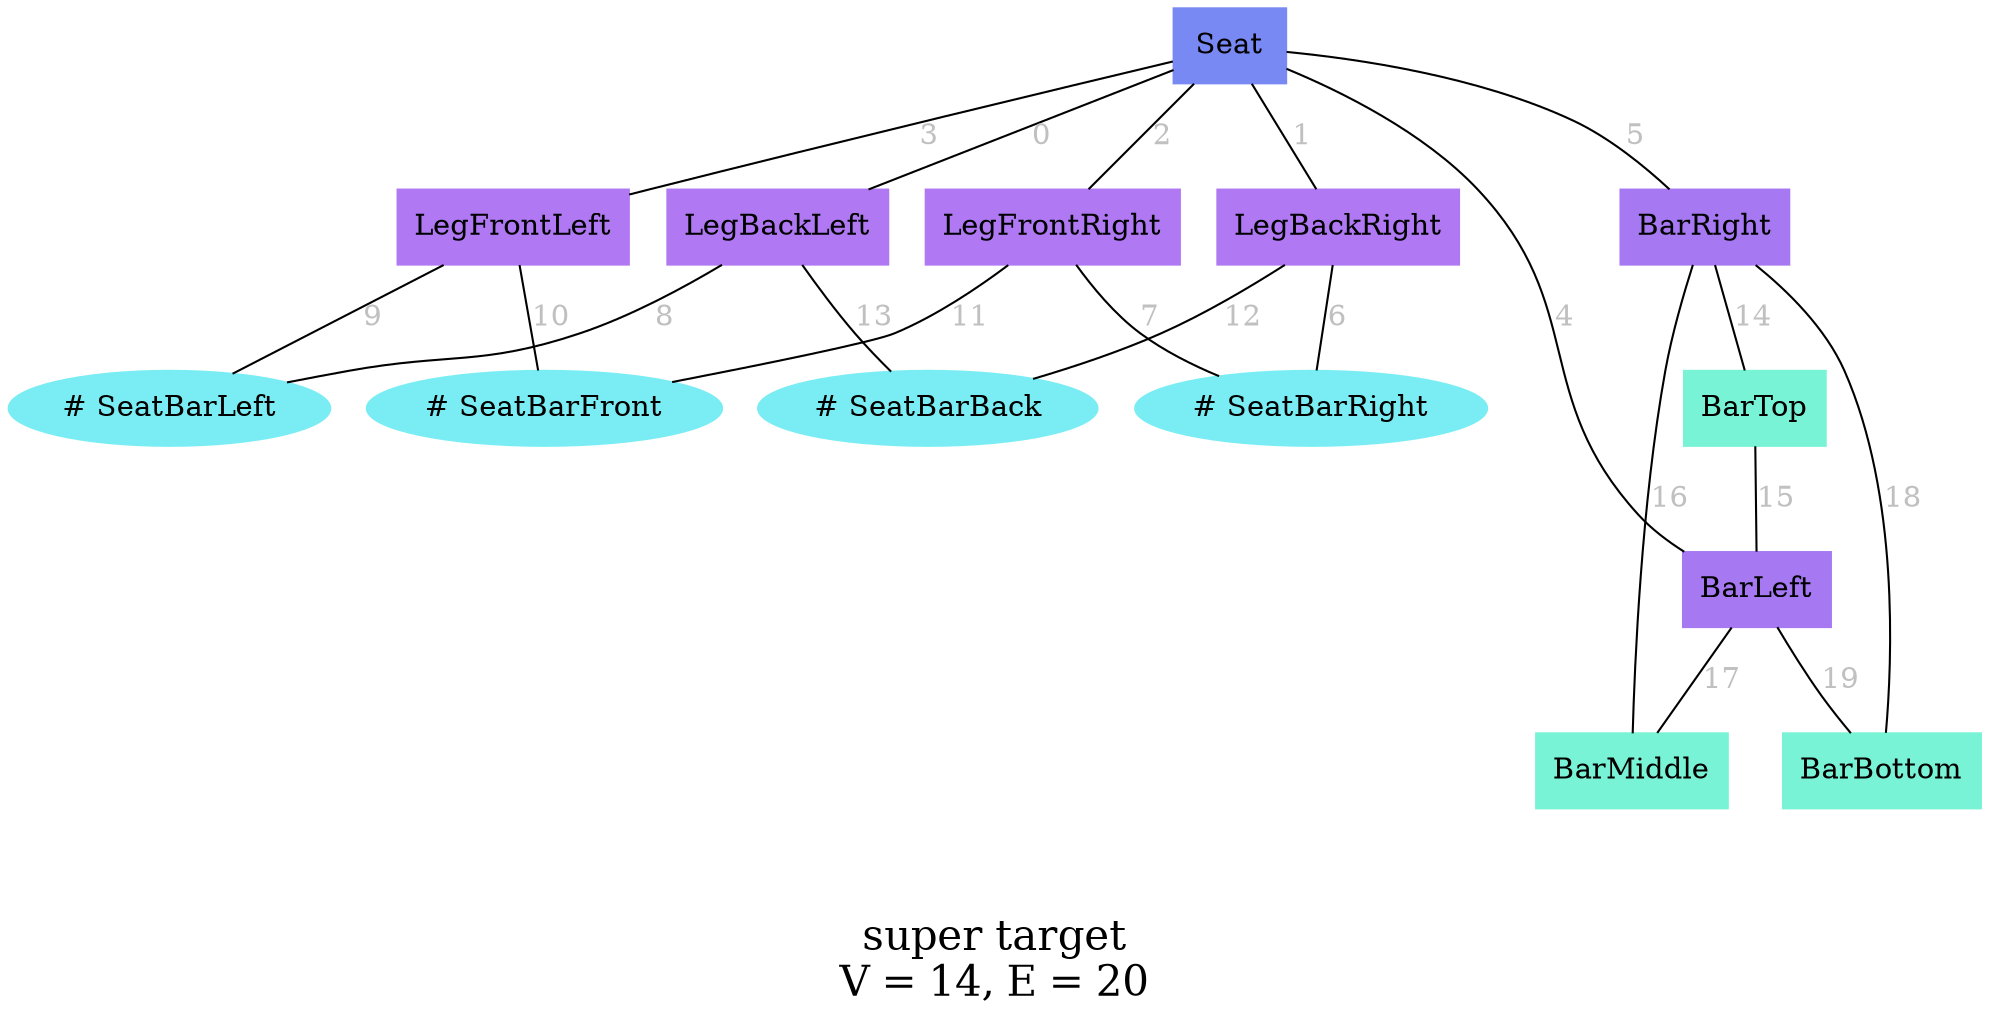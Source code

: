 graph G{
	node [ fontcolor = black, color = white, style = filled ];
	0 [label = "Seat", color = "#7989F3", shape = rectangle];
	1 [label = "LegFrontLeft", color = "#B079F3", shape = rectangle];
	2 [label = "BarRight", color = "#A679F3", shape = rectangle];
	3 [label = "BarTop", color = "#79F3D6", shape = rectangle];
	4 [label = "LegBackLeft", color = "#B079F3", shape = rectangle];
	5 [label = "LegBackRight", color = "#B079F3", shape = rectangle];
	6 [label = "LegFrontRight", color = "#B079F3", shape = rectangle];
	7 [label = "BarLeft", color = "#A679F3", shape = rectangle];
	8 [label = "BarMiddle", color = "#79F3D6", shape = rectangle];
	9 [label = "BarBottom", color = "#79F3D6", shape = rectangle];
	10 [label = "# SeatBarRight", color = "#79EDF3", shape = ellipse];
	11 [label = "# SeatBarLeft", color = "#79EDF3", shape = ellipse];
	12 [label = "# SeatBarFront", color = "#79EDF3", shape = ellipse];
	13 [label = "# SeatBarBack", color = "#79EDF3", shape = ellipse];
	"0" -- "4" [color="black",label="0",fontcolor="gray"] ;
	"0" -- "5" [color="black",label="1",fontcolor="gray"] ;
	"0" -- "6" [color="black",label="2",fontcolor="gray"] ;
	"0" -- "1" [color="black",label="3",fontcolor="gray"] ;
	"0" -- "2" [color="black",label="5",fontcolor="gray"] ;
	"0" -- "7" [color="black",label="4",fontcolor="gray"] ;
	"2" -- "3" [color="black",label="14",fontcolor="gray"] ;
	"2" -- "8" [color="black",label="16",fontcolor="gray"] ;
	"2" -- "9" [color="black",label="18",fontcolor="gray"] ;
	"3" -- "7" [color="black",label="15",fontcolor="gray"] ;
	"7" -- "8" [color="black",label="17",fontcolor="gray"] ;
	"7" -- "9" [color="black",label="19",fontcolor="gray"] ;
	"5" -- "10" [color="black",label="6",fontcolor="gray"] ;
	"6" -- "10" [color="black",label="7",fontcolor="gray"] ;
	"4" -- "11" [color="black",label="8",fontcolor="gray"] ;
	"1" -- "11" [color="black",label="9",fontcolor="gray"] ;
	"1" -- "12" [color="black",label="10",fontcolor="gray"] ;
	"6" -- "12" [color="black",label="11",fontcolor="gray"] ;
	"5" -- "13" [color="black",label="12",fontcolor="gray"] ;
	"4" -- "13" [color="black",label="13",fontcolor="gray"] ;
label = "\n\nsuper target\nV = 14, E = 20"
fontsize = 20;
}
